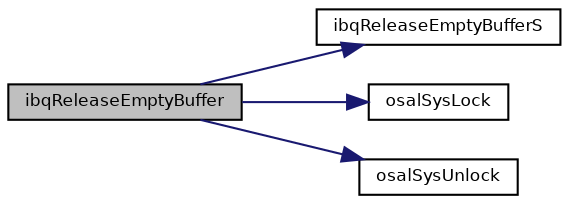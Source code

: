 digraph "ibqReleaseEmptyBuffer"
{
  bgcolor="transparent";
  edge [fontname="Helvetica",fontsize="8",labelfontname="Helvetica",labelfontsize="8"];
  node [fontname="Helvetica",fontsize="8",shape=record];
  rankdir="LR";
  Node12 [label="ibqReleaseEmptyBuffer",height=0.2,width=0.4,color="black", fillcolor="grey75", style="filled", fontcolor="black"];
  Node12 -> Node13 [color="midnightblue",fontsize="8",style="solid",fontname="Helvetica"];
  Node13 [label="ibqReleaseEmptyBufferS",height=0.2,width=0.4,color="black",URL="$group___h_a_l___b_u_f_f_e_r_s.html#ga84bd11d1a8f4125aac9261d6eda50857",tooltip="Releases the buffer back in the queue. "];
  Node12 -> Node14 [color="midnightblue",fontsize="8",style="solid",fontname="Helvetica"];
  Node14 [label="osalSysLock",height=0.2,width=0.4,color="black",URL="$group___o_s_a_l.html#ga0cb5e528b0114b4ca61c2eb65a0515fa",tooltip="Enters a critical zone from thread context. "];
  Node12 -> Node15 [color="midnightblue",fontsize="8",style="solid",fontname="Helvetica"];
  Node15 [label="osalSysUnlock",height=0.2,width=0.4,color="black",URL="$group___o_s_a_l.html#ga17dbf4a1761019b8d94f43832c506543",tooltip="Leaves a critical zone from thread context. "];
}

